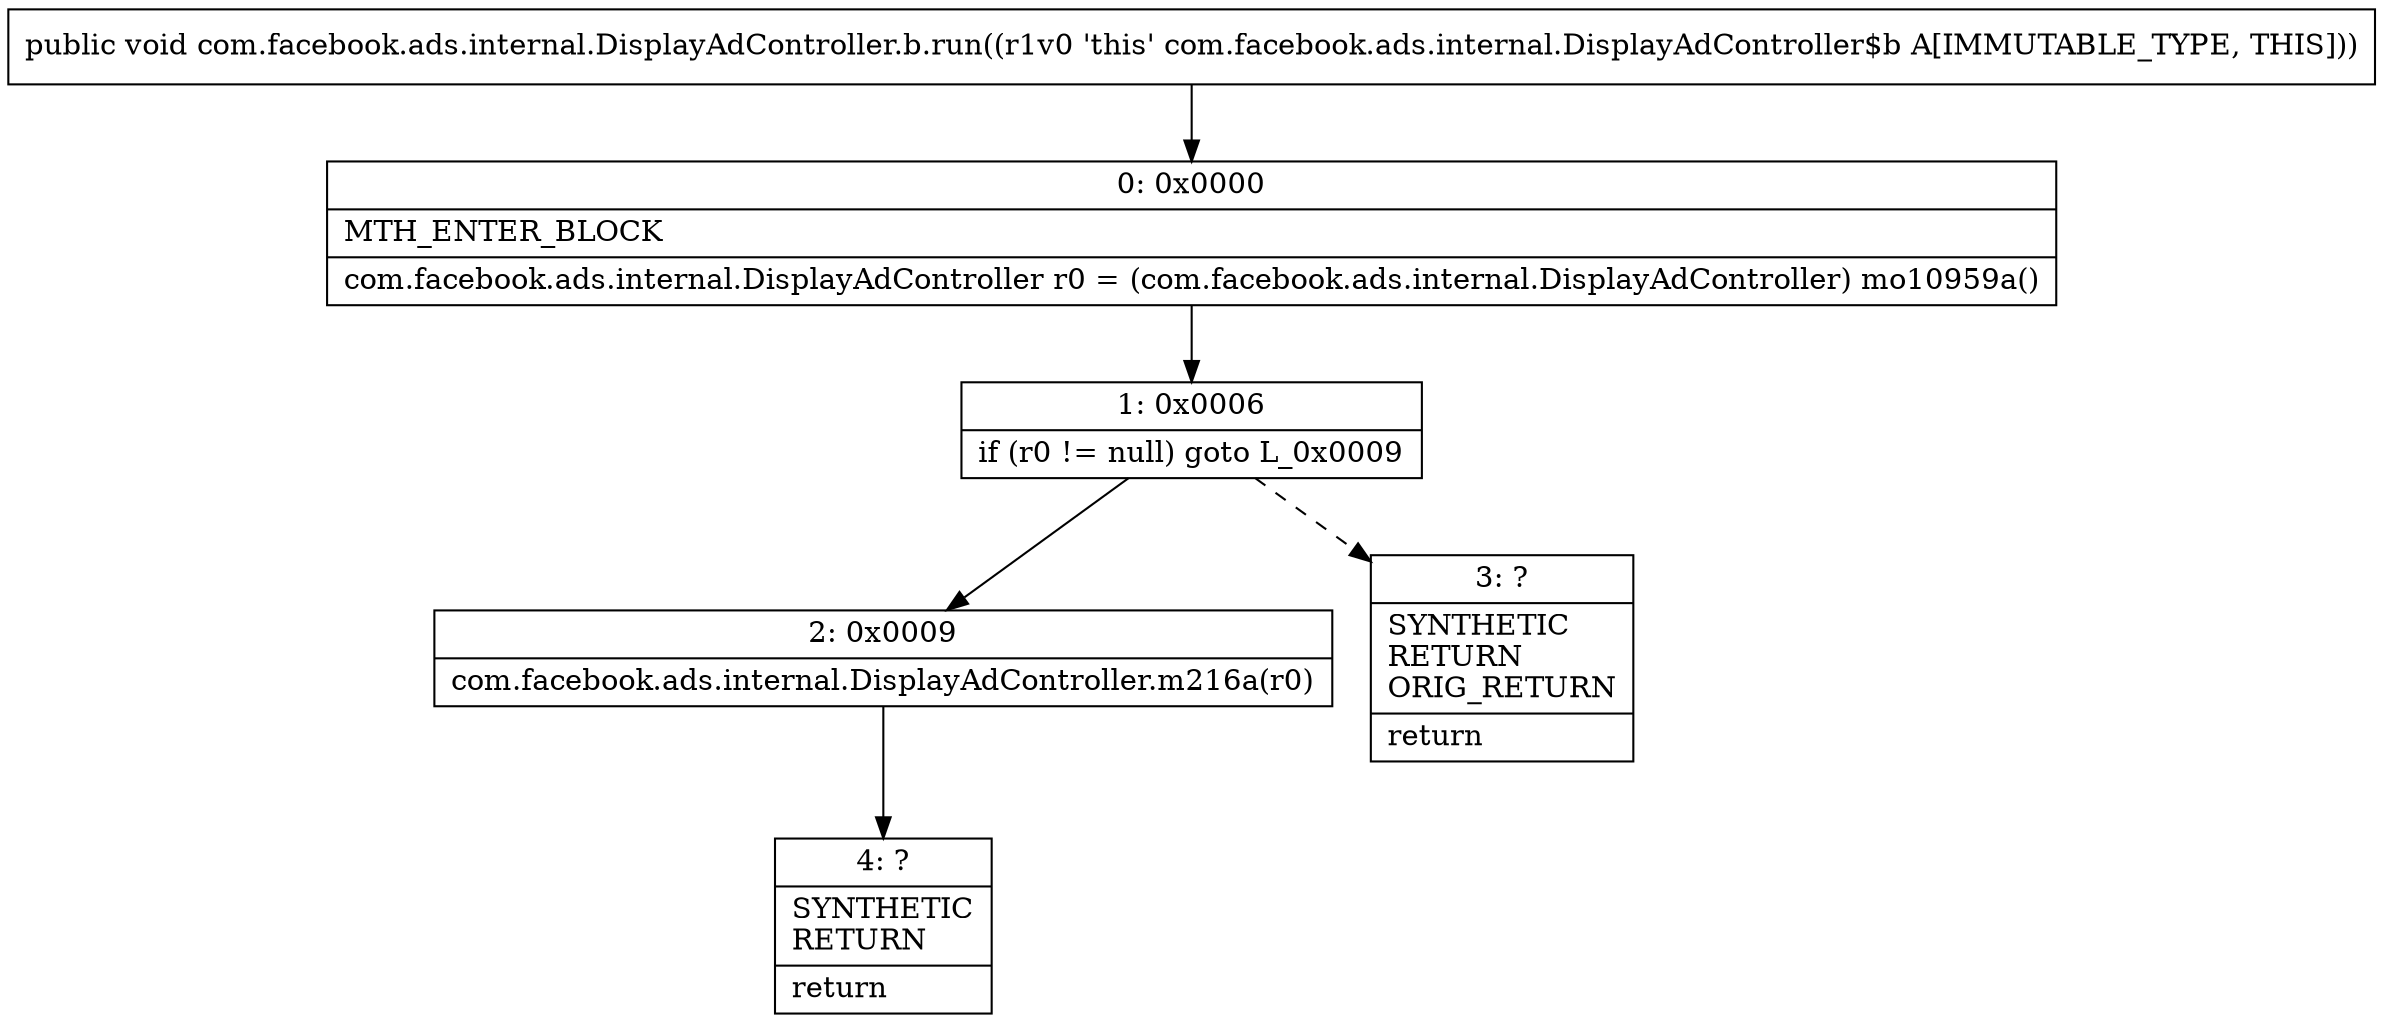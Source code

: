 digraph "CFG forcom.facebook.ads.internal.DisplayAdController.b.run()V" {
Node_0 [shape=record,label="{0\:\ 0x0000|MTH_ENTER_BLOCK\l|com.facebook.ads.internal.DisplayAdController r0 = (com.facebook.ads.internal.DisplayAdController) mo10959a()\l}"];
Node_1 [shape=record,label="{1\:\ 0x0006|if (r0 != null) goto L_0x0009\l}"];
Node_2 [shape=record,label="{2\:\ 0x0009|com.facebook.ads.internal.DisplayAdController.m216a(r0)\l}"];
Node_3 [shape=record,label="{3\:\ ?|SYNTHETIC\lRETURN\lORIG_RETURN\l|return\l}"];
Node_4 [shape=record,label="{4\:\ ?|SYNTHETIC\lRETURN\l|return\l}"];
MethodNode[shape=record,label="{public void com.facebook.ads.internal.DisplayAdController.b.run((r1v0 'this' com.facebook.ads.internal.DisplayAdController$b A[IMMUTABLE_TYPE, THIS])) }"];
MethodNode -> Node_0;
Node_0 -> Node_1;
Node_1 -> Node_2;
Node_1 -> Node_3[style=dashed];
Node_2 -> Node_4;
}

